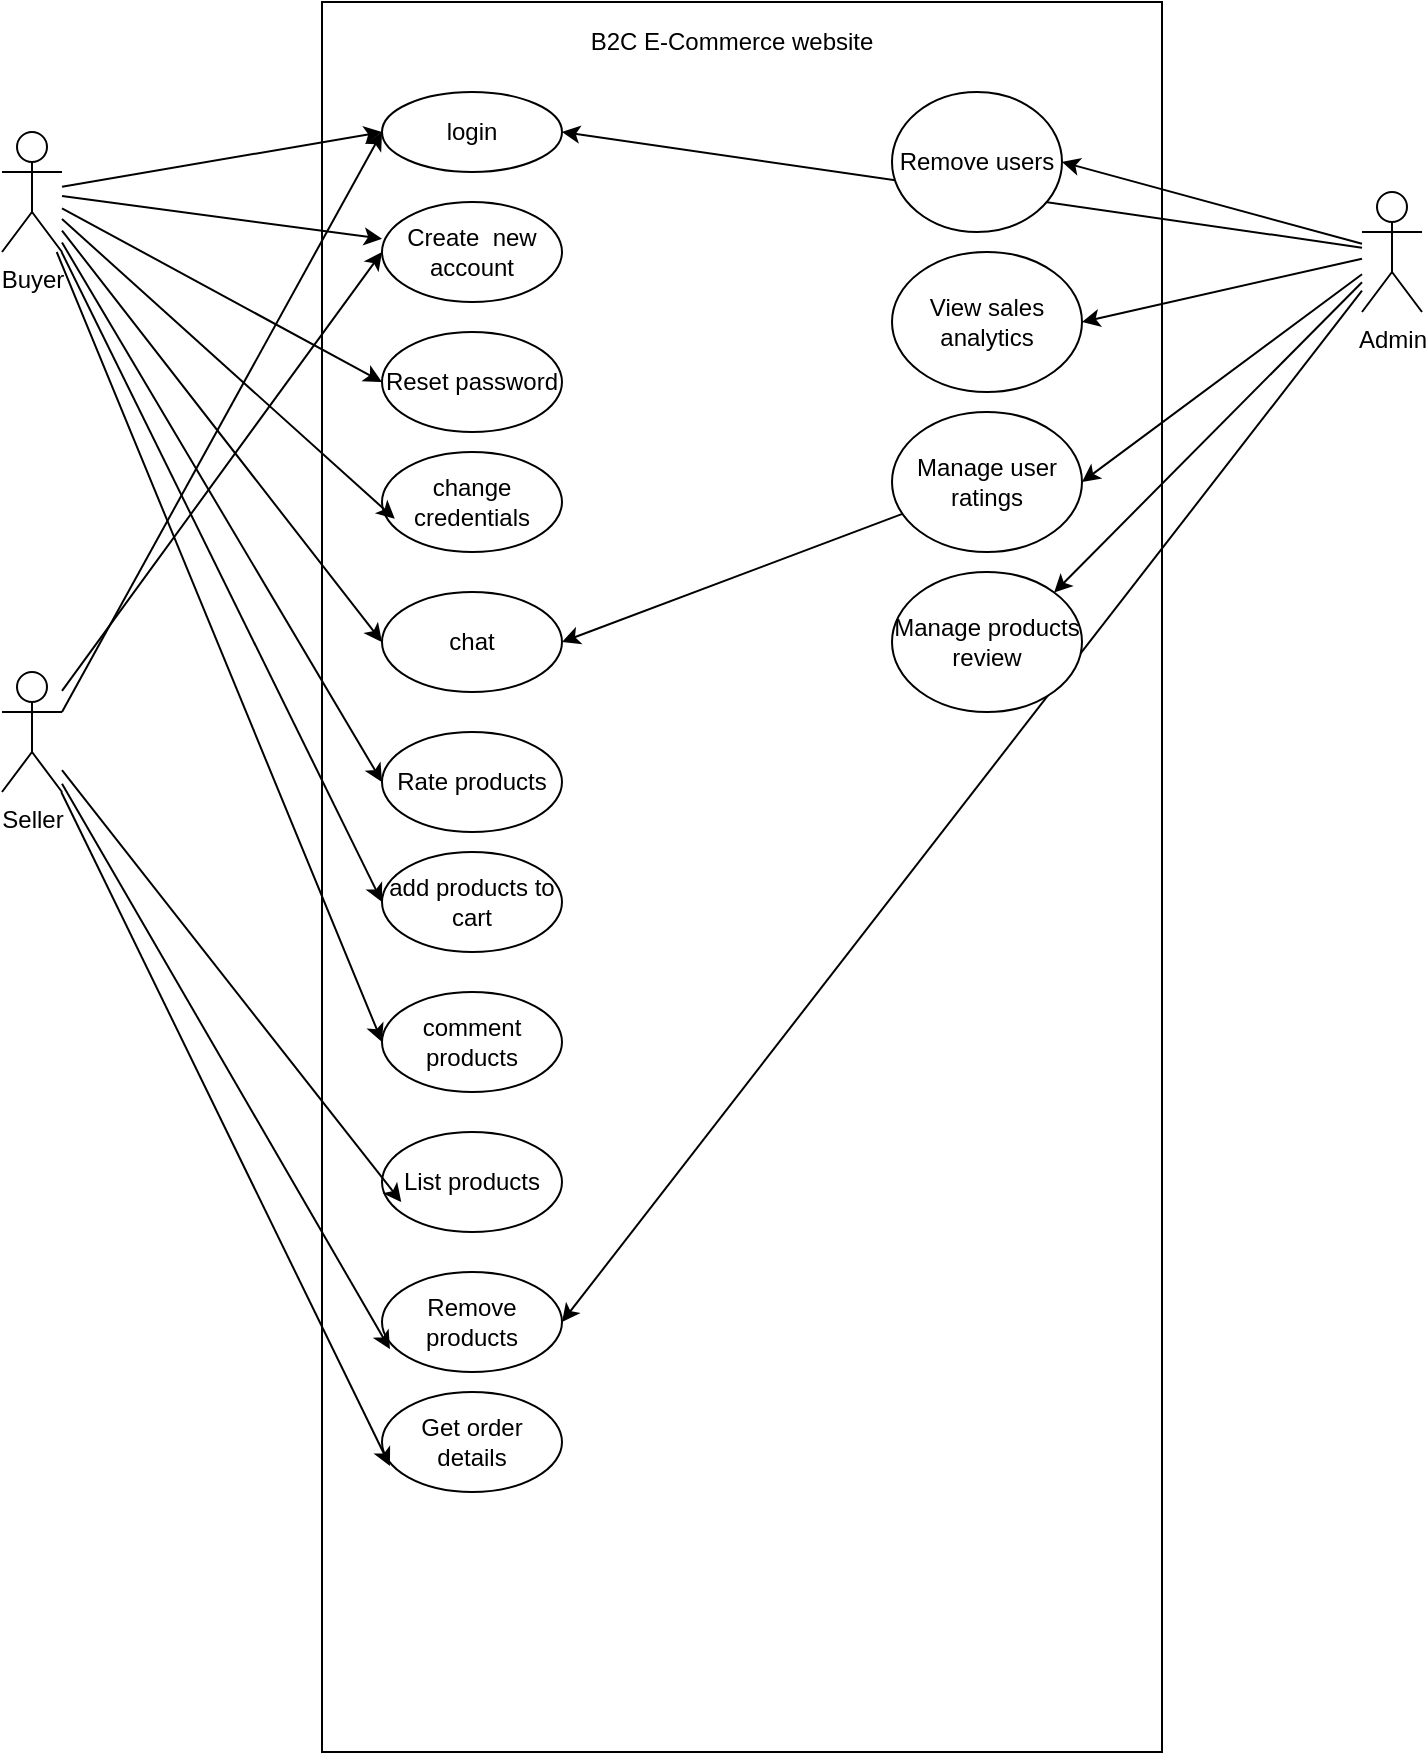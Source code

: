<mxfile version="24.7.16">
  <diagram name="Page-1" id="hGbx7qolgZwLF0w567nS">
    <mxGraphModel dx="1235" dy="655" grid="1" gridSize="10" guides="1" tooltips="1" connect="1" arrows="1" fold="1" page="1" pageScale="1" pageWidth="850" pageHeight="1100" math="0" shadow="0">
      <root>
        <mxCell id="0" />
        <mxCell id="1" parent="0" />
        <mxCell id="Bn1nHYhkl1zuAkePhq-Y-4" value="" style="rounded=0;whiteSpace=wrap;html=1;" parent="1" vertex="1">
          <mxGeometry x="220" y="165" width="420" height="875" as="geometry" />
        </mxCell>
        <mxCell id="Bn1nHYhkl1zuAkePhq-Y-34" style="rounded=0;orthogonalLoop=1;jettySize=auto;html=1;entryX=0;entryY=0.5;entryDx=0;entryDy=0;" parent="1" source="Bn1nHYhkl1zuAkePhq-Y-5" target="Bn1nHYhkl1zuAkePhq-Y-14" edge="1">
          <mxGeometry relative="1" as="geometry" />
        </mxCell>
        <mxCell id="Bn1nHYhkl1zuAkePhq-Y-36" style="rounded=0;orthogonalLoop=1;jettySize=auto;html=1;entryX=0;entryY=0.5;entryDx=0;entryDy=0;" parent="1" source="Bn1nHYhkl1zuAkePhq-Y-5" target="Bn1nHYhkl1zuAkePhq-Y-23" edge="1">
          <mxGeometry relative="1" as="geometry" />
        </mxCell>
        <mxCell id="Bn1nHYhkl1zuAkePhq-Y-38" style="edgeStyle=none;rounded=0;orthogonalLoop=1;jettySize=auto;html=1;entryX=0;entryY=0.5;entryDx=0;entryDy=0;" parent="1" source="Bn1nHYhkl1zuAkePhq-Y-5" target="Bn1nHYhkl1zuAkePhq-Y-19" edge="1">
          <mxGeometry relative="1" as="geometry" />
        </mxCell>
        <mxCell id="Bn1nHYhkl1zuAkePhq-Y-39" style="edgeStyle=none;rounded=0;orthogonalLoop=1;jettySize=auto;html=1;entryX=0;entryY=0.5;entryDx=0;entryDy=0;" parent="1" source="Bn1nHYhkl1zuAkePhq-Y-5" target="Bn1nHYhkl1zuAkePhq-Y-29" edge="1">
          <mxGeometry relative="1" as="geometry" />
        </mxCell>
        <mxCell id="Bn1nHYhkl1zuAkePhq-Y-40" style="edgeStyle=none;rounded=0;orthogonalLoop=1;jettySize=auto;html=1;entryX=0;entryY=0.5;entryDx=0;entryDy=0;" parent="1" source="Bn1nHYhkl1zuAkePhq-Y-5" target="Bn1nHYhkl1zuAkePhq-Y-20" edge="1">
          <mxGeometry relative="1" as="geometry" />
        </mxCell>
        <mxCell id="Bn1nHYhkl1zuAkePhq-Y-41" style="edgeStyle=none;rounded=0;orthogonalLoop=1;jettySize=auto;html=1;entryX=0;entryY=0.5;entryDx=0;entryDy=0;" parent="1" source="Bn1nHYhkl1zuAkePhq-Y-5" target="Bn1nHYhkl1zuAkePhq-Y-16" edge="1">
          <mxGeometry relative="1" as="geometry" />
        </mxCell>
        <mxCell id="Bn1nHYhkl1zuAkePhq-Y-5" value="Buyer" style="shape=umlActor;verticalLabelPosition=bottom;verticalAlign=top;html=1;outlineConnect=0;" parent="1" vertex="1">
          <mxGeometry x="60" y="230" width="30" height="60" as="geometry" />
        </mxCell>
        <mxCell id="Bn1nHYhkl1zuAkePhq-Y-43" style="edgeStyle=none;rounded=0;orthogonalLoop=1;jettySize=auto;html=1;exitX=1;exitY=0.333;exitDx=0;exitDy=0;exitPerimeter=0;" parent="1" source="Bn1nHYhkl1zuAkePhq-Y-9" edge="1">
          <mxGeometry relative="1" as="geometry">
            <mxPoint x="250" y="230" as="targetPoint" />
          </mxGeometry>
        </mxCell>
        <mxCell id="Bn1nHYhkl1zuAkePhq-Y-44" style="edgeStyle=none;rounded=0;orthogonalLoop=1;jettySize=auto;html=1;entryX=0;entryY=0.5;entryDx=0;entryDy=0;" parent="1" source="Bn1nHYhkl1zuAkePhq-Y-9" target="Bn1nHYhkl1zuAkePhq-Y-15" edge="1">
          <mxGeometry relative="1" as="geometry" />
        </mxCell>
        <mxCell id="Bn1nHYhkl1zuAkePhq-Y-9" value="Seller" style="shape=umlActor;verticalLabelPosition=bottom;verticalAlign=top;html=1;outlineConnect=0;" parent="1" vertex="1">
          <mxGeometry x="60" y="500" width="30" height="60" as="geometry" />
        </mxCell>
        <mxCell id="Bn1nHYhkl1zuAkePhq-Y-48" style="edgeStyle=none;rounded=0;orthogonalLoop=1;jettySize=auto;html=1;entryX=1;entryY=0.5;entryDx=0;entryDy=0;" parent="1" source="Bn1nHYhkl1zuAkePhq-Y-10" target="Bn1nHYhkl1zuAkePhq-Y-14" edge="1">
          <mxGeometry relative="1" as="geometry" />
        </mxCell>
        <mxCell id="e8Y8E4H3vGcmT9SzdaQ0-2" style="rounded=0;orthogonalLoop=1;jettySize=auto;html=1;entryX=1;entryY=0.5;entryDx=0;entryDy=0;" edge="1" parent="1" source="e8Y8E4H3vGcmT9SzdaQ0-6" target="Bn1nHYhkl1zuAkePhq-Y-29">
          <mxGeometry relative="1" as="geometry" />
        </mxCell>
        <mxCell id="e8Y8E4H3vGcmT9SzdaQ0-3" style="edgeStyle=none;rounded=0;orthogonalLoop=1;jettySize=auto;html=1;entryX=1;entryY=0.5;entryDx=0;entryDy=0;" edge="1" parent="1" source="Bn1nHYhkl1zuAkePhq-Y-10" target="Bn1nHYhkl1zuAkePhq-Y-30">
          <mxGeometry relative="1" as="geometry" />
        </mxCell>
        <mxCell id="e8Y8E4H3vGcmT9SzdaQ0-8" style="edgeStyle=none;rounded=0;orthogonalLoop=1;jettySize=auto;html=1;entryX=1;entryY=0.5;entryDx=0;entryDy=0;" edge="1" parent="1" source="Bn1nHYhkl1zuAkePhq-Y-10" target="e8Y8E4H3vGcmT9SzdaQ0-5">
          <mxGeometry relative="1" as="geometry" />
        </mxCell>
        <mxCell id="e8Y8E4H3vGcmT9SzdaQ0-10" style="edgeStyle=none;rounded=0;orthogonalLoop=1;jettySize=auto;html=1;entryX=1;entryY=0;entryDx=0;entryDy=0;" edge="1" parent="1" source="Bn1nHYhkl1zuAkePhq-Y-10" target="e8Y8E4H3vGcmT9SzdaQ0-7">
          <mxGeometry relative="1" as="geometry" />
        </mxCell>
        <mxCell id="e8Y8E4H3vGcmT9SzdaQ0-11" style="edgeStyle=none;rounded=0;orthogonalLoop=1;jettySize=auto;html=1;entryX=1;entryY=0.5;entryDx=0;entryDy=0;" edge="1" parent="1" source="Bn1nHYhkl1zuAkePhq-Y-10" target="e8Y8E4H3vGcmT9SzdaQ0-4">
          <mxGeometry relative="1" as="geometry" />
        </mxCell>
        <mxCell id="Bn1nHYhkl1zuAkePhq-Y-10" value="Admin" style="shape=umlActor;verticalLabelPosition=bottom;verticalAlign=top;html=1;outlineConnect=0;" parent="1" vertex="1">
          <mxGeometry x="740" y="260" width="30" height="60" as="geometry" />
        </mxCell>
        <mxCell id="Bn1nHYhkl1zuAkePhq-Y-14" value="login" style="ellipse;whiteSpace=wrap;html=1;" parent="1" vertex="1">
          <mxGeometry x="250" y="210" width="90" height="40" as="geometry" />
        </mxCell>
        <mxCell id="Bn1nHYhkl1zuAkePhq-Y-15" value="Create&amp;nbsp; new account" style="ellipse;whiteSpace=wrap;html=1;" parent="1" vertex="1">
          <mxGeometry x="250" y="265" width="90" height="50" as="geometry" />
        </mxCell>
        <mxCell id="Bn1nHYhkl1zuAkePhq-Y-16" value="comment products" style="ellipse;whiteSpace=wrap;html=1;" parent="1" vertex="1">
          <mxGeometry x="250" y="660" width="90" height="50" as="geometry" />
        </mxCell>
        <mxCell id="Bn1nHYhkl1zuAkePhq-Y-19" value="Rate products" style="ellipse;whiteSpace=wrap;html=1;" parent="1" vertex="1">
          <mxGeometry x="250" y="530" width="90" height="50" as="geometry" />
        </mxCell>
        <mxCell id="Bn1nHYhkl1zuAkePhq-Y-20" value="add products to cart" style="ellipse;whiteSpace=wrap;html=1;" parent="1" vertex="1">
          <mxGeometry x="250" y="590" width="90" height="50" as="geometry" />
        </mxCell>
        <mxCell id="Bn1nHYhkl1zuAkePhq-Y-23" value="Reset password" style="ellipse;whiteSpace=wrap;html=1;" parent="1" vertex="1">
          <mxGeometry x="250" y="330" width="90" height="50" as="geometry" />
        </mxCell>
        <mxCell id="Bn1nHYhkl1zuAkePhq-Y-24" value="change credentials" style="ellipse;whiteSpace=wrap;html=1;" parent="1" vertex="1">
          <mxGeometry x="250" y="390" width="90" height="50" as="geometry" />
        </mxCell>
        <mxCell id="Bn1nHYhkl1zuAkePhq-Y-25" value="B2C E-Commerce website" style="text;html=1;align=center;verticalAlign=middle;whiteSpace=wrap;rounded=0;" parent="1" vertex="1">
          <mxGeometry x="345" y="170" width="160" height="30" as="geometry" />
        </mxCell>
        <mxCell id="Bn1nHYhkl1zuAkePhq-Y-28" value="List products" style="ellipse;whiteSpace=wrap;html=1;" parent="1" vertex="1">
          <mxGeometry x="250" y="730" width="90" height="50" as="geometry" />
        </mxCell>
        <mxCell id="Bn1nHYhkl1zuAkePhq-Y-29" value="chat" style="ellipse;whiteSpace=wrap;html=1;" parent="1" vertex="1">
          <mxGeometry x="250" y="460" width="90" height="50" as="geometry" />
        </mxCell>
        <mxCell id="Bn1nHYhkl1zuAkePhq-Y-30" value="Remove products" style="ellipse;whiteSpace=wrap;html=1;" parent="1" vertex="1">
          <mxGeometry x="250" y="800" width="90" height="50" as="geometry" />
        </mxCell>
        <mxCell id="Bn1nHYhkl1zuAkePhq-Y-33" value="Get order details" style="ellipse;whiteSpace=wrap;html=1;" parent="1" vertex="1">
          <mxGeometry x="250" y="860" width="90" height="50" as="geometry" />
        </mxCell>
        <mxCell id="Bn1nHYhkl1zuAkePhq-Y-35" style="rounded=0;orthogonalLoop=1;jettySize=auto;html=1;entryX=0;entryY=0.368;entryDx=0;entryDy=0;entryPerimeter=0;" parent="1" source="Bn1nHYhkl1zuAkePhq-Y-5" target="Bn1nHYhkl1zuAkePhq-Y-15" edge="1">
          <mxGeometry relative="1" as="geometry" />
        </mxCell>
        <mxCell id="Bn1nHYhkl1zuAkePhq-Y-37" style="edgeStyle=none;rounded=0;orthogonalLoop=1;jettySize=auto;html=1;entryX=0.071;entryY=0.668;entryDx=0;entryDy=0;entryPerimeter=0;" parent="1" source="Bn1nHYhkl1zuAkePhq-Y-5" target="Bn1nHYhkl1zuAkePhq-Y-24" edge="1">
          <mxGeometry relative="1" as="geometry" />
        </mxCell>
        <mxCell id="Bn1nHYhkl1zuAkePhq-Y-45" style="edgeStyle=none;rounded=0;orthogonalLoop=1;jettySize=auto;html=1;entryX=0.107;entryY=0.7;entryDx=0;entryDy=0;entryPerimeter=0;" parent="1" source="Bn1nHYhkl1zuAkePhq-Y-9" target="Bn1nHYhkl1zuAkePhq-Y-28" edge="1">
          <mxGeometry relative="1" as="geometry" />
        </mxCell>
        <mxCell id="Bn1nHYhkl1zuAkePhq-Y-46" style="edgeStyle=none;rounded=0;orthogonalLoop=1;jettySize=auto;html=1;entryX=0.044;entryY=0.772;entryDx=0;entryDy=0;entryPerimeter=0;" parent="1" source="Bn1nHYhkl1zuAkePhq-Y-9" target="Bn1nHYhkl1zuAkePhq-Y-30" edge="1">
          <mxGeometry relative="1" as="geometry" />
        </mxCell>
        <mxCell id="Bn1nHYhkl1zuAkePhq-Y-47" style="edgeStyle=none;rounded=0;orthogonalLoop=1;jettySize=auto;html=1;entryX=0.044;entryY=0.74;entryDx=0;entryDy=0;entryPerimeter=0;" parent="1" source="Bn1nHYhkl1zuAkePhq-Y-9" target="Bn1nHYhkl1zuAkePhq-Y-33" edge="1">
          <mxGeometry relative="1" as="geometry" />
        </mxCell>
        <mxCell id="e8Y8E4H3vGcmT9SzdaQ0-4" value="Remove users" style="ellipse;whiteSpace=wrap;html=1;" vertex="1" parent="1">
          <mxGeometry x="505" y="210" width="85" height="70" as="geometry" />
        </mxCell>
        <mxCell id="e8Y8E4H3vGcmT9SzdaQ0-5" value="View sales analytics" style="ellipse;whiteSpace=wrap;html=1;" vertex="1" parent="1">
          <mxGeometry x="505" y="290" width="95" height="70" as="geometry" />
        </mxCell>
        <mxCell id="e8Y8E4H3vGcmT9SzdaQ0-7" value="Manage products review" style="ellipse;whiteSpace=wrap;html=1;" vertex="1" parent="1">
          <mxGeometry x="505" y="450" width="95" height="70" as="geometry" />
        </mxCell>
        <mxCell id="e8Y8E4H3vGcmT9SzdaQ0-9" value="" style="rounded=0;orthogonalLoop=1;jettySize=auto;html=1;entryX=1;entryY=0.5;entryDx=0;entryDy=0;" edge="1" parent="1" source="Bn1nHYhkl1zuAkePhq-Y-10" target="e8Y8E4H3vGcmT9SzdaQ0-6">
          <mxGeometry relative="1" as="geometry">
            <mxPoint x="740" y="297" as="sourcePoint" />
            <mxPoint x="340" y="485" as="targetPoint" />
          </mxGeometry>
        </mxCell>
        <mxCell id="e8Y8E4H3vGcmT9SzdaQ0-6" value="Manage user ratings" style="ellipse;whiteSpace=wrap;html=1;" vertex="1" parent="1">
          <mxGeometry x="505" y="370" width="95" height="70" as="geometry" />
        </mxCell>
      </root>
    </mxGraphModel>
  </diagram>
</mxfile>
